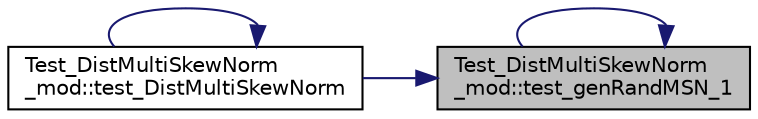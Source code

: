 digraph "Test_DistMultiSkewNorm_mod::test_genRandMSN_1"
{
 // LATEX_PDF_SIZE
  edge [fontname="Helvetica",fontsize="10",labelfontname="Helvetica",labelfontsize="10"];
  node [fontname="Helvetica",fontsize="10",shape=record];
  rankdir="RL";
  Node1 [label="Test_DistMultiSkewNorm\l_mod::test_genRandMSN_1",height=0.2,width=0.4,color="black", fillcolor="grey75", style="filled", fontcolor="black",tooltip=" "];
  Node1 -> Node2 [dir="back",color="midnightblue",fontsize="10",style="solid",fontname="Helvetica"];
  Node2 [label="Test_DistMultiSkewNorm\l_mod::test_DistMultiSkewNorm",height=0.2,width=0.4,color="black", fillcolor="white", style="filled",URL="$namespaceTest__DistMultiSkewNorm__mod.html#abd66bac7c8661dacd77c46636e9c08d9",tooltip=" "];
  Node2 -> Node2 [dir="back",color="midnightblue",fontsize="10",style="solid",fontname="Helvetica"];
  Node1 -> Node1 [dir="back",color="midnightblue",fontsize="10",style="solid",fontname="Helvetica"];
}

